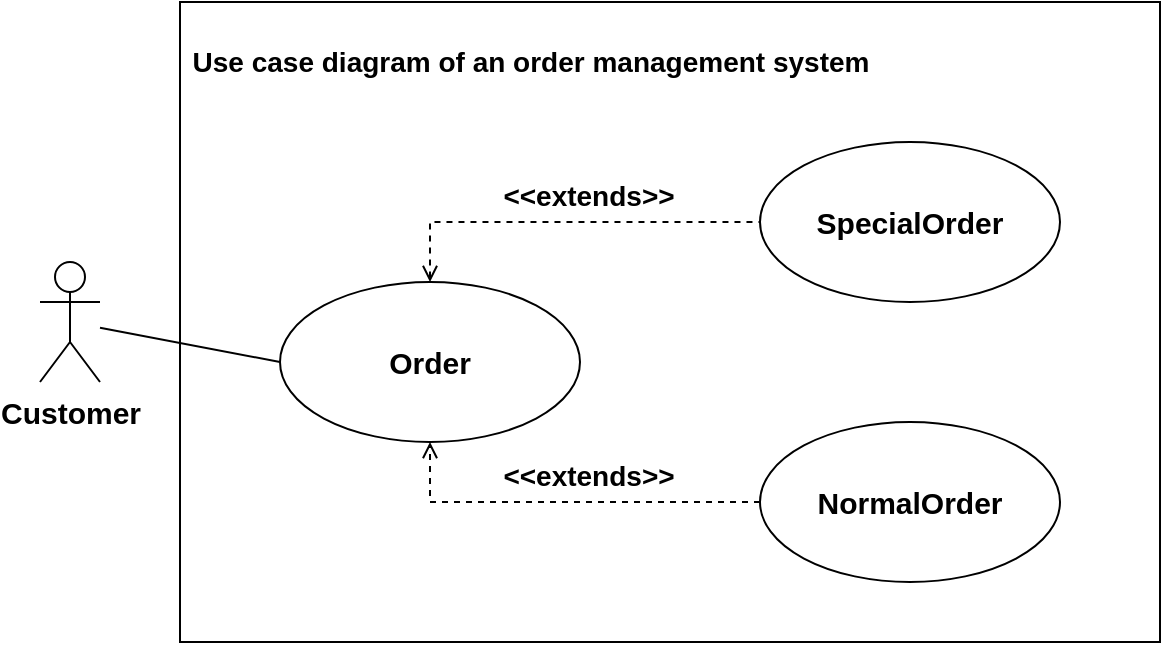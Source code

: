 <mxfile version="12.9.6" type="device"><diagram name="Page-1" id="13e1069c-82ec-6db2-03f1-153e76fe0fe0"><mxGraphModel dx="1021" dy="509" grid="1" gridSize="10" guides="1" tooltips="1" connect="1" arrows="1" fold="1" page="1" pageScale="1" pageWidth="1100" pageHeight="850" background="#ffffff" math="0" shadow="0"><root><mxCell id="0"/><mxCell id="1" parent="0"/><mxCell id="DlvpnTRV7QHNZL79VcBB-23" value="&lt;b&gt;&lt;font style=&quot;font-size: 15px&quot;&gt;SpecialOrder&lt;/font&gt;&lt;/b&gt;" style="ellipse;whiteSpace=wrap;html=1;rounded=0;fillColor=none;" vertex="1" parent="1"><mxGeometry x="440" y="150" width="150" height="80" as="geometry"/></mxCell><mxCell id="DlvpnTRV7QHNZL79VcBB-33" style="edgeStyle=none;rounded=0;orthogonalLoop=1;jettySize=auto;html=1;entryX=0.5;entryY=1;entryDx=0;entryDy=0;dashed=1;startArrow=none;startFill=0;startSize=6;endArrow=open;endFill=0;" edge="1" parent="1" source="DlvpnTRV7QHNZL79VcBB-24" target="DlvpnTRV7QHNZL79VcBB-26"><mxGeometry relative="1" as="geometry"><Array as="points"><mxPoint x="275" y="330"/></Array></mxGeometry></mxCell><mxCell id="DlvpnTRV7QHNZL79VcBB-24" value="&lt;b&gt;&lt;font style=&quot;font-size: 15px&quot;&gt;NormalOrder&lt;/font&gt;&lt;/b&gt;" style="ellipse;whiteSpace=wrap;html=1;rounded=0;fillColor=none;" vertex="1" parent="1"><mxGeometry x="440" y="290" width="150" height="80" as="geometry"/></mxCell><mxCell id="DlvpnTRV7QHNZL79VcBB-30" style="edgeStyle=none;rounded=0;orthogonalLoop=1;jettySize=auto;html=1;exitX=0.5;exitY=0;exitDx=0;exitDy=0;entryX=0;entryY=0.5;entryDx=0;entryDy=0;startSize=6;endArrow=none;endFill=0;startArrow=open;startFill=0;dashed=1;" edge="1" parent="1" source="DlvpnTRV7QHNZL79VcBB-26" target="DlvpnTRV7QHNZL79VcBB-23"><mxGeometry relative="1" as="geometry"><Array as="points"><mxPoint x="275" y="190"/></Array></mxGeometry></mxCell><mxCell id="DlvpnTRV7QHNZL79VcBB-26" value="&lt;b&gt;&lt;font style=&quot;font-size: 15px&quot;&gt;Order&lt;/font&gt;&lt;/b&gt;" style="ellipse;whiteSpace=wrap;html=1;rounded=0;fillColor=none;" vertex="1" parent="1"><mxGeometry x="200" y="220" width="150" height="80" as="geometry"/></mxCell><mxCell id="DlvpnTRV7QHNZL79VcBB-29" style="rounded=0;orthogonalLoop=1;jettySize=auto;html=1;entryX=0;entryY=0.5;entryDx=0;entryDy=0;startSize=6;endArrow=none;endFill=0;" edge="1" parent="1" source="DlvpnTRV7QHNZL79VcBB-28" target="DlvpnTRV7QHNZL79VcBB-26"><mxGeometry relative="1" as="geometry"/></mxCell><mxCell id="DlvpnTRV7QHNZL79VcBB-28" value="&lt;font style=&quot;font-size: 15px&quot;&gt;&lt;b&gt;Customer&lt;/b&gt;&lt;/font&gt;" style="shape=umlActor;html=1;verticalLabelPosition=bottom;verticalAlign=top;align=center;rounded=0;fillColor=none;" vertex="1" parent="1"><mxGeometry x="80" y="210" width="30" height="60" as="geometry"/></mxCell><mxCell id="DlvpnTRV7QHNZL79VcBB-35" value="&lt;font style=&quot;font-size: 14px&quot;&gt;&lt;b&gt;&amp;lt;&amp;lt;extends&amp;gt;&amp;gt;&lt;/b&gt;&lt;/font&gt;" style="text;html=1;align=center;verticalAlign=middle;resizable=0;points=[];autosize=1;" vertex="1" parent="1"><mxGeometry x="304" y="167" width="100" height="20" as="geometry"/></mxCell><mxCell id="DlvpnTRV7QHNZL79VcBB-36" value="&lt;font style=&quot;font-size: 14px&quot;&gt;&lt;b&gt;&amp;lt;&amp;lt;extends&amp;gt;&amp;gt;&lt;/b&gt;&lt;/font&gt;" style="text;html=1;align=center;verticalAlign=middle;resizable=0;points=[];autosize=1;" vertex="1" parent="1"><mxGeometry x="304" y="307" width="100" height="20" as="geometry"/></mxCell><mxCell id="DlvpnTRV7QHNZL79VcBB-38" value="&lt;font style=&quot;font-size: 14px&quot;&gt;&lt;b&gt;Use case diagram of an order management system&lt;/b&gt;&lt;/font&gt;" style="text;html=1;align=center;verticalAlign=middle;resizable=0;points=[];autosize=1;" vertex="1" parent="1"><mxGeometry x="150" y="100" width="350" height="20" as="geometry"/></mxCell><mxCell id="DlvpnTRV7QHNZL79VcBB-40" value="" style="rounded=0;whiteSpace=wrap;html=1;fillColor=none;" vertex="1" parent="1"><mxGeometry x="150" y="80" width="490" height="320" as="geometry"/></mxCell></root></mxGraphModel></diagram></mxfile>